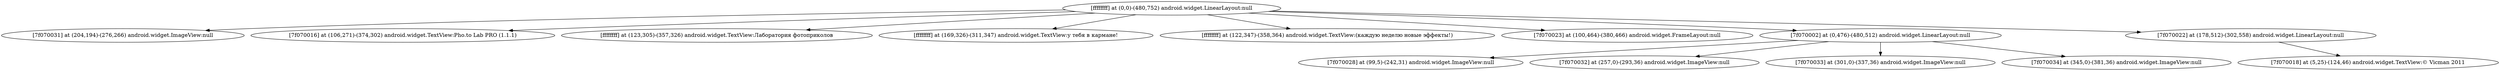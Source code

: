 strict digraph G {
  1 [ label="[ffffffff] at (0,0)-(480,752) android.widget.LinearLayout:null" ];
  2 [ label="[7f070031] at (204,194)-(276,266) android.widget.ImageView:null" ];
  3 [ label="[7f070016] at (106,271)-(374,302) android.widget.TextView:Pho.to Lab PRO (1.1.1)" ];
  4 [ label="[ffffffff] at (123,305)-(357,326) android.widget.TextView:Лаборатория фотоприколов" ];
  5 [ label="[ffffffff] at (169,326)-(311,347) android.widget.TextView:у тебя в кармане!" ];
  6 [ label="[ffffffff] at (122,347)-(358,364) android.widget.TextView:(каждую неделю новые эффекты!)" ];
  7 [ label="[7f070023] at (100,464)-(380,466) android.widget.FrameLayout:null" ];
  8 [ label="[7f070002] at (0,476)-(480,512) android.widget.LinearLayout:null" ];
  9 [ label="[7f070028] at (99,5)-(242,31) android.widget.ImageView:null" ];
  10 [ label="[7f070032] at (257,0)-(293,36) android.widget.ImageView:null" ];
  11 [ label="[7f070033] at (301,0)-(337,36) android.widget.ImageView:null" ];
  12 [ label="[7f070034] at (345,0)-(381,36) android.widget.ImageView:null" ];
  13 [ label="[7f070022] at (178,512)-(302,558) android.widget.LinearLayout:null" ];
  14 [ label="[7f070018] at (5,25)-(124,46) android.widget.TextView:© Vicman 2011" ];
  1 -> 2;
  1 -> 3;
  1 -> 4;
  1 -> 5;
  1 -> 6;
  1 -> 7;
  1 -> 8;
  8 -> 9;
  8 -> 10;
  8 -> 11;
  8 -> 12;
  1 -> 13;
  13 -> 14;
}
